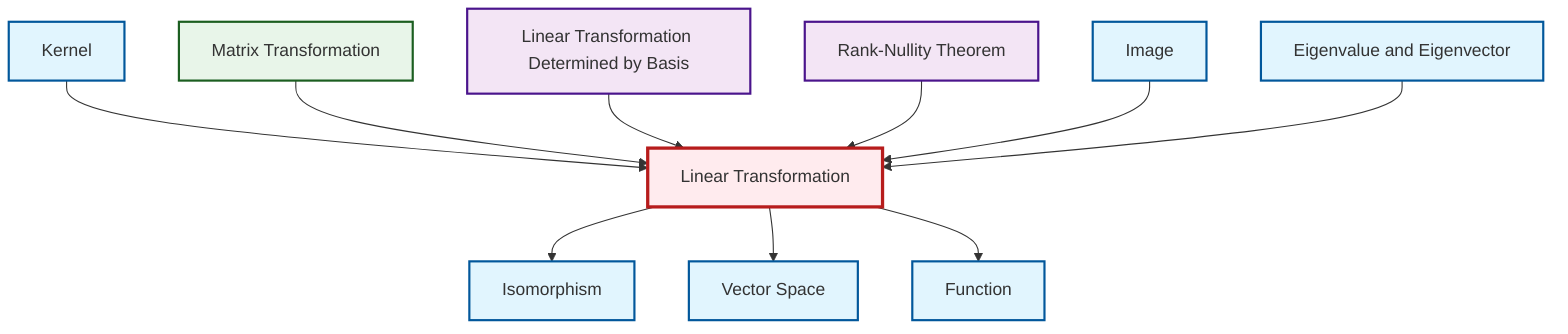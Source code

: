 graph TD
    classDef definition fill:#e1f5fe,stroke:#01579b,stroke-width:2px
    classDef theorem fill:#f3e5f5,stroke:#4a148c,stroke-width:2px
    classDef axiom fill:#fff3e0,stroke:#e65100,stroke-width:2px
    classDef example fill:#e8f5e9,stroke:#1b5e20,stroke-width:2px
    classDef current fill:#ffebee,stroke:#b71c1c,stroke-width:3px
    thm-linear-transformation-basis["Linear Transformation Determined by Basis"]:::theorem
    def-function["Function"]:::definition
    def-kernel["Kernel"]:::definition
    def-isomorphism["Isomorphism"]:::definition
    def-eigenvalue-eigenvector["Eigenvalue and Eigenvector"]:::definition
    ex-matrix-transformation["Matrix Transformation"]:::example
    def-linear-transformation["Linear Transformation"]:::definition
    thm-rank-nullity["Rank-Nullity Theorem"]:::theorem
    def-image["Image"]:::definition
    def-vector-space["Vector Space"]:::definition
    def-kernel --> def-linear-transformation
    ex-matrix-transformation --> def-linear-transformation
    thm-linear-transformation-basis --> def-linear-transformation
    def-linear-transformation --> def-isomorphism
    thm-rank-nullity --> def-linear-transformation
    def-image --> def-linear-transformation
    def-eigenvalue-eigenvector --> def-linear-transformation
    def-linear-transformation --> def-vector-space
    def-linear-transformation --> def-function
    class def-linear-transformation current